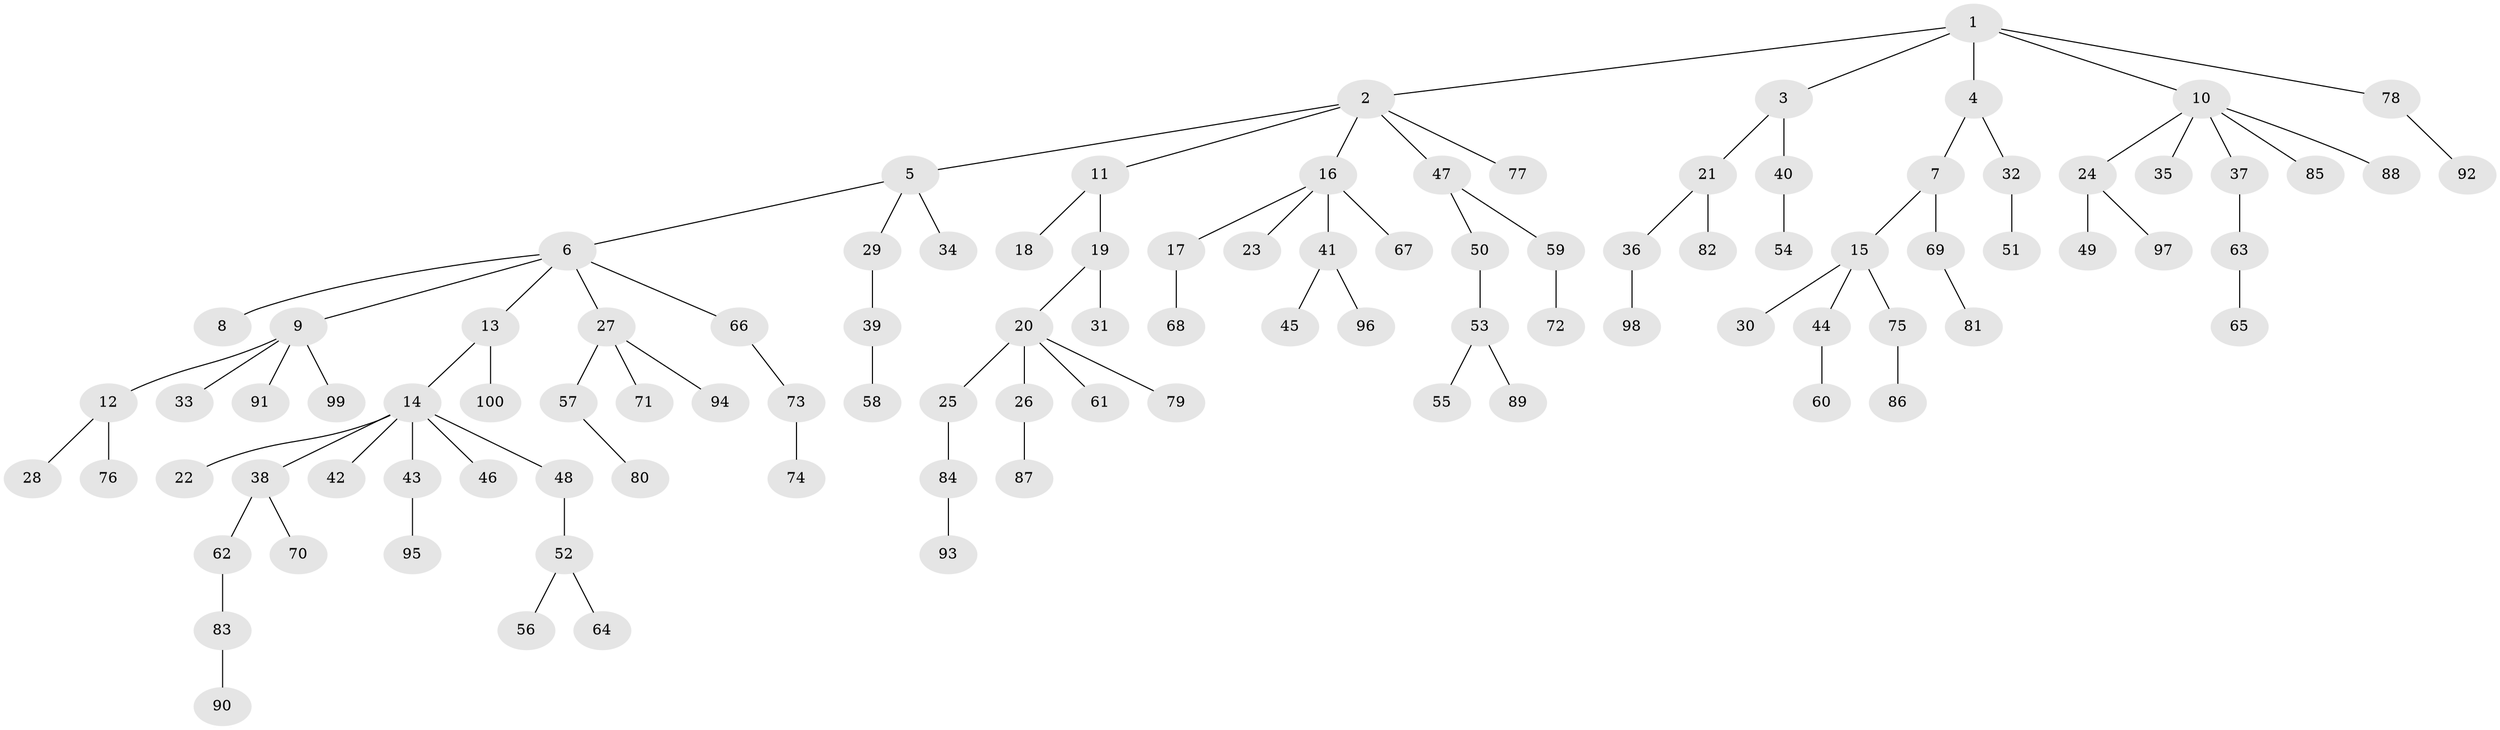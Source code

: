 // coarse degree distribution, {9: 0.025, 3: 0.15, 2: 0.1, 5: 0.025, 1: 0.65, 6: 0.05}
// Generated by graph-tools (version 1.1) at 2025/19/03/04/25 18:19:07]
// undirected, 100 vertices, 99 edges
graph export_dot {
graph [start="1"]
  node [color=gray90,style=filled];
  1;
  2;
  3;
  4;
  5;
  6;
  7;
  8;
  9;
  10;
  11;
  12;
  13;
  14;
  15;
  16;
  17;
  18;
  19;
  20;
  21;
  22;
  23;
  24;
  25;
  26;
  27;
  28;
  29;
  30;
  31;
  32;
  33;
  34;
  35;
  36;
  37;
  38;
  39;
  40;
  41;
  42;
  43;
  44;
  45;
  46;
  47;
  48;
  49;
  50;
  51;
  52;
  53;
  54;
  55;
  56;
  57;
  58;
  59;
  60;
  61;
  62;
  63;
  64;
  65;
  66;
  67;
  68;
  69;
  70;
  71;
  72;
  73;
  74;
  75;
  76;
  77;
  78;
  79;
  80;
  81;
  82;
  83;
  84;
  85;
  86;
  87;
  88;
  89;
  90;
  91;
  92;
  93;
  94;
  95;
  96;
  97;
  98;
  99;
  100;
  1 -- 2;
  1 -- 3;
  1 -- 4;
  1 -- 10;
  1 -- 78;
  2 -- 5;
  2 -- 11;
  2 -- 16;
  2 -- 47;
  2 -- 77;
  3 -- 21;
  3 -- 40;
  4 -- 7;
  4 -- 32;
  5 -- 6;
  5 -- 29;
  5 -- 34;
  6 -- 8;
  6 -- 9;
  6 -- 13;
  6 -- 27;
  6 -- 66;
  7 -- 15;
  7 -- 69;
  9 -- 12;
  9 -- 33;
  9 -- 91;
  9 -- 99;
  10 -- 24;
  10 -- 35;
  10 -- 37;
  10 -- 85;
  10 -- 88;
  11 -- 18;
  11 -- 19;
  12 -- 28;
  12 -- 76;
  13 -- 14;
  13 -- 100;
  14 -- 22;
  14 -- 38;
  14 -- 42;
  14 -- 43;
  14 -- 46;
  14 -- 48;
  15 -- 30;
  15 -- 44;
  15 -- 75;
  16 -- 17;
  16 -- 23;
  16 -- 41;
  16 -- 67;
  17 -- 68;
  19 -- 20;
  19 -- 31;
  20 -- 25;
  20 -- 26;
  20 -- 61;
  20 -- 79;
  21 -- 36;
  21 -- 82;
  24 -- 49;
  24 -- 97;
  25 -- 84;
  26 -- 87;
  27 -- 57;
  27 -- 71;
  27 -- 94;
  29 -- 39;
  32 -- 51;
  36 -- 98;
  37 -- 63;
  38 -- 62;
  38 -- 70;
  39 -- 58;
  40 -- 54;
  41 -- 45;
  41 -- 96;
  43 -- 95;
  44 -- 60;
  47 -- 50;
  47 -- 59;
  48 -- 52;
  50 -- 53;
  52 -- 56;
  52 -- 64;
  53 -- 55;
  53 -- 89;
  57 -- 80;
  59 -- 72;
  62 -- 83;
  63 -- 65;
  66 -- 73;
  69 -- 81;
  73 -- 74;
  75 -- 86;
  78 -- 92;
  83 -- 90;
  84 -- 93;
}
